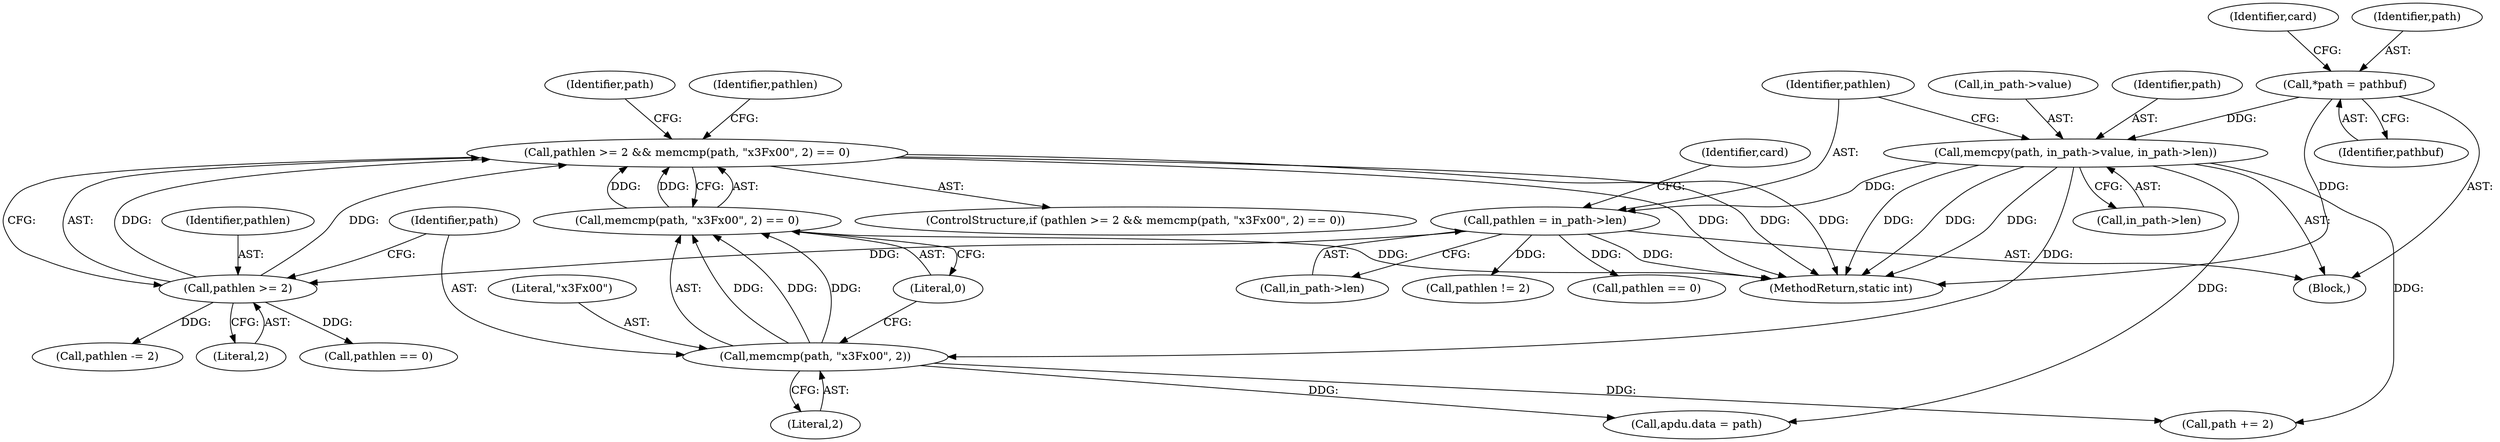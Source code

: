 digraph "0_OpenSC_360e95d45ac4123255a4c796db96337f332160ad#diff-d643a0fa169471dbf2912f4866dc49c5_3@API" {
"1000188" [label="(Call,pathlen >= 2 && memcmp(path, \"\x3F\x00\", 2) == 0)"];
"1000189" [label="(Call,pathlen >= 2)"];
"1000142" [label="(Call,pathlen = in_path->len)"];
"1000134" [label="(Call,memcpy(path, in_path->value, in_path->len))"];
"1000115" [label="(Call,*path = pathbuf)"];
"1000192" [label="(Call,memcmp(path, \"\x3F\x00\", 2) == 0)"];
"1000193" [label="(Call,memcmp(path, \"\x3F\x00\", 2))"];
"1000187" [label="(ControlStructure,if (pathlen >= 2 && memcmp(path, \"\x3F\x00\", 2) == 0))"];
"1000105" [label="(Block,)"];
"1000192" [label="(Call,memcmp(path, \"\x3F\x00\", 2) == 0)"];
"1000142" [label="(Call,pathlen = in_path->len)"];
"1000193" [label="(Call,memcmp(path, \"\x3F\x00\", 2))"];
"1000115" [label="(Call,*path = pathbuf)"];
"1000189" [label="(Call,pathlen >= 2)"];
"1000244" [label="(Call,apdu.data = path)"];
"1000199" [label="(Call,path += 2)"];
"1000206" [label="(Call,pathlen == 0)"];
"1000197" [label="(Literal,0)"];
"1000144" [label="(Call,in_path->len)"];
"1000162" [label="(Call,pathlen != 2)"];
"1000124" [label="(Identifier,card)"];
"1000136" [label="(Call,in_path->value)"];
"1000143" [label="(Identifier,pathlen)"];
"1000134" [label="(Call,memcpy(path, in_path->value, in_path->len))"];
"1000116" [label="(Identifier,path)"];
"1000190" [label="(Identifier,pathlen)"];
"1000194" [label="(Identifier,path)"];
"1000148" [label="(Identifier,card)"];
"1000117" [label="(Identifier,pathbuf)"];
"1000135" [label="(Identifier,path)"];
"1000195" [label="(Literal,\"\x3F\x00\")"];
"1000196" [label="(Literal,2)"];
"1000600" [label="(MethodReturn,static int)"];
"1000188" [label="(Call,pathlen >= 2 && memcmp(path, \"\x3F\x00\", 2) == 0)"];
"1000231" [label="(Call,pathlen == 0)"];
"1000191" [label="(Literal,2)"];
"1000207" [label="(Identifier,pathlen)"];
"1000202" [label="(Call,pathlen -= 2)"];
"1000139" [label="(Call,in_path->len)"];
"1000200" [label="(Identifier,path)"];
"1000188" -> "1000187"  [label="AST: "];
"1000188" -> "1000189"  [label="CFG: "];
"1000188" -> "1000192"  [label="CFG: "];
"1000189" -> "1000188"  [label="AST: "];
"1000192" -> "1000188"  [label="AST: "];
"1000200" -> "1000188"  [label="CFG: "];
"1000207" -> "1000188"  [label="CFG: "];
"1000188" -> "1000600"  [label="DDG: "];
"1000188" -> "1000600"  [label="DDG: "];
"1000188" -> "1000600"  [label="DDG: "];
"1000189" -> "1000188"  [label="DDG: "];
"1000189" -> "1000188"  [label="DDG: "];
"1000192" -> "1000188"  [label="DDG: "];
"1000192" -> "1000188"  [label="DDG: "];
"1000189" -> "1000191"  [label="CFG: "];
"1000190" -> "1000189"  [label="AST: "];
"1000191" -> "1000189"  [label="AST: "];
"1000194" -> "1000189"  [label="CFG: "];
"1000142" -> "1000189"  [label="DDG: "];
"1000189" -> "1000202"  [label="DDG: "];
"1000189" -> "1000206"  [label="DDG: "];
"1000142" -> "1000105"  [label="AST: "];
"1000142" -> "1000144"  [label="CFG: "];
"1000143" -> "1000142"  [label="AST: "];
"1000144" -> "1000142"  [label="AST: "];
"1000148" -> "1000142"  [label="CFG: "];
"1000142" -> "1000600"  [label="DDG: "];
"1000134" -> "1000142"  [label="DDG: "];
"1000142" -> "1000162"  [label="DDG: "];
"1000142" -> "1000231"  [label="DDG: "];
"1000134" -> "1000105"  [label="AST: "];
"1000134" -> "1000139"  [label="CFG: "];
"1000135" -> "1000134"  [label="AST: "];
"1000136" -> "1000134"  [label="AST: "];
"1000139" -> "1000134"  [label="AST: "];
"1000143" -> "1000134"  [label="CFG: "];
"1000134" -> "1000600"  [label="DDG: "];
"1000134" -> "1000600"  [label="DDG: "];
"1000134" -> "1000600"  [label="DDG: "];
"1000115" -> "1000134"  [label="DDG: "];
"1000134" -> "1000193"  [label="DDG: "];
"1000134" -> "1000199"  [label="DDG: "];
"1000134" -> "1000244"  [label="DDG: "];
"1000115" -> "1000105"  [label="AST: "];
"1000115" -> "1000117"  [label="CFG: "];
"1000116" -> "1000115"  [label="AST: "];
"1000117" -> "1000115"  [label="AST: "];
"1000124" -> "1000115"  [label="CFG: "];
"1000115" -> "1000600"  [label="DDG: "];
"1000192" -> "1000197"  [label="CFG: "];
"1000193" -> "1000192"  [label="AST: "];
"1000197" -> "1000192"  [label="AST: "];
"1000192" -> "1000600"  [label="DDG: "];
"1000193" -> "1000192"  [label="DDG: "];
"1000193" -> "1000192"  [label="DDG: "];
"1000193" -> "1000192"  [label="DDG: "];
"1000193" -> "1000196"  [label="CFG: "];
"1000194" -> "1000193"  [label="AST: "];
"1000195" -> "1000193"  [label="AST: "];
"1000196" -> "1000193"  [label="AST: "];
"1000197" -> "1000193"  [label="CFG: "];
"1000193" -> "1000199"  [label="DDG: "];
"1000193" -> "1000244"  [label="DDG: "];
}

